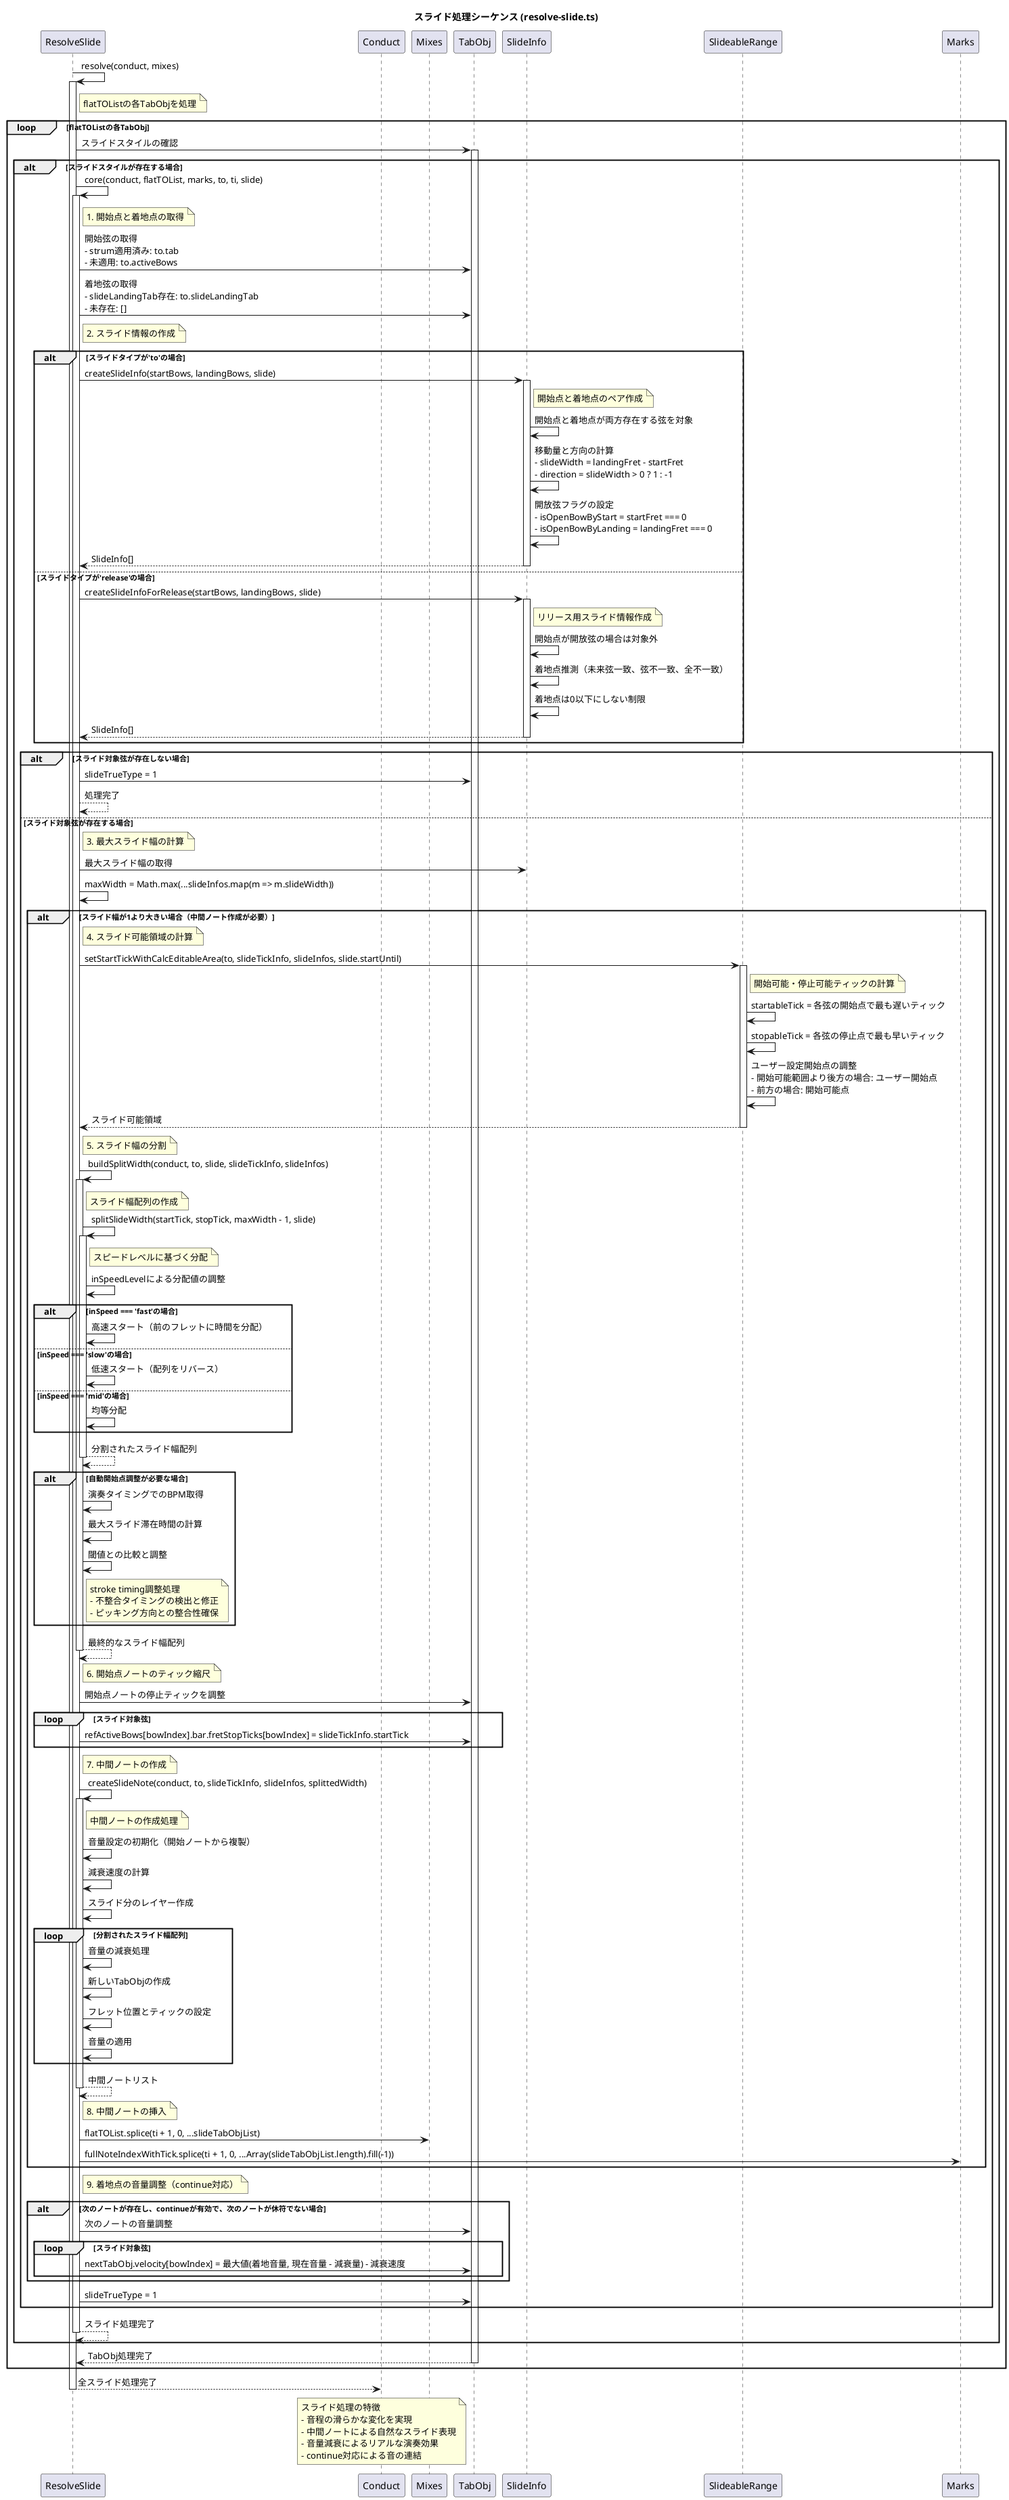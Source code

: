 @startuml resolve-slide
title スライド処理シーケンス (resolve-slide.ts)

participant "ResolveSlide" as RS
participant "Conduct" as C
participant "Mixes" as M
participant "TabObj" as TO
participant "SlideInfo" as SI
participant "SlideableRange" as SR
participant "Marks" as MK

RS -> RS: resolve(conduct, mixes)
activate RS

note right of RS: flatTOListの各TabObjを処理

loop flatTOListの各TabObj
    RS -> TO: スライドスタイルの確認
    activate TO
    
    alt スライドスタイルが存在する場合
        RS -> RS: core(conduct, flatTOList, marks, to, ti, slide)
        activate RS
        
        note right of RS: 1. 開始点と着地点の取得
        RS -> TO: 開始弦の取得\n- strum適用済み: to.tab\n- 未適用: to.activeBows
        RS -> TO: 着地弦の取得\n- slideLandingTab存在: to.slideLandingTab\n- 未存在: []
        
        note right of RS: 2. スライド情報の作成
        alt スライドタイプが'to'の場合
            RS -> SI: createSlideInfo(startBows, landingBows, slide)
            activate SI
            
            note right of SI: 開始点と着地点のペア作成
            SI -> SI: 開始点と着地点が両方存在する弦を対象
            SI -> SI: 移動量と方向の計算\n- slideWidth = landingFret - startFret\n- direction = slideWidth > 0 ? 1 : -1
            SI -> SI: 開放弦フラグの設定\n- isOpenBowByStart = startFret === 0\n- isOpenBowByLanding = landingFret === 0
            
            SI --> RS: SlideInfo[]
            deactivate SI
        else スライドタイプが'release'の場合
            RS -> SI: createSlideInfoForRelease(startBows, landingBows, slide)
            activate SI
            
            note right of SI: リリース用スライド情報作成
            SI -> SI: 開始点が開放弦の場合は対象外
            SI -> SI: 着地点推測（未来弦一致、弦不一致、全不一致）
            SI -> SI: 着地点は0以下にしない制限
            
            SI --> RS: SlideInfo[]
            deactivate SI
        end
        
        alt スライド対象弦が存在しない場合
            RS -> TO: slideTrueType = 1
            RS --> RS: 処理完了
        else スライド対象弦が存在する場合
            note right of RS: 3. 最大スライド幅の計算
            RS -> SI: 最大スライド幅の取得
            RS -> RS: maxWidth = Math.max(...slideInfos.map(m => m.slideWidth))
            
            alt スライド幅が1より大きい場合（中間ノート作成が必要）
                note right of RS: 4. スライド可能領域の計算
                RS -> SR: setStartTickWithCalcEditableArea(to, slideTickInfo, slideInfos, slide.startUntil)
                activate SR
                
                note right of SR: 開始可能・停止可能ティックの計算
                SR -> SR: startableTick = 各弦の開始点で最も遅いティック
                SR -> SR: stopableTick = 各弦の停止点で最も早いティック
                SR -> SR: ユーザー設定開始点の調整\n- 開始可能範囲より後方の場合: ユーザー開始点\n- 前方の場合: 開始可能点
                
                SR --> RS: スライド可能領域
                deactivate SR
                
                note right of RS: 5. スライド幅の分割
                RS -> RS: buildSplitWidth(conduct, to, slide, slideTickInfo, slideInfos)
                activate RS
                
                note right of RS: スライド幅配列の作成
                RS -> RS: splitSlideWidth(startTick, stopTick, maxWidth - 1, slide)
                activate RS
                
                note right of RS: スピードレベルに基づく分配
                RS -> RS: inSpeedLevelによる分配値の調整
                alt inSpeed === 'fast'の場合
                    RS -> RS: 高速スタート（前のフレットに時間を分配）
                else inSpeed === 'slow'の場合
                    RS -> RS: 低速スタート（配列をリバース）
                else inSpeed === 'mid'の場合
                    RS -> RS: 均等分配
                end
                
                RS --> RS: 分割されたスライド幅配列
                deactivate RS
                
                alt 自動開始点調整が必要な場合
                    RS -> RS: 演奏タイミングでのBPM取得
                    RS -> RS: 最大スライド滞在時間の計算
                    RS -> RS: 閾値との比較と調整
                    note right of RS: stroke timing調整処理\n- 不整合タイミングの検出と修正\n- ピッキング方向との整合性確保
                end
                
                RS --> RS: 最終的なスライド幅配列
                deactivate RS
                
                note right of RS: 6. 開始点ノートのティック縮尺
                RS -> TO: 開始点ノートの停止ティックを調整
                loop スライド対象弦
                    RS -> TO: refActiveBows[bowIndex].bar.fretStopTicks[bowIndex] = slideTickInfo.startTick
                end
                
                note right of RS: 7. 中間ノートの作成
                RS -> RS: createSlideNote(conduct, to, slideTickInfo, slideInfos, splittedWidth)
                activate RS
                
                note right of RS: 中間ノートの作成処理
                RS -> RS: 音量設定の初期化（開始ノートから複製）
                RS -> RS: 減衰速度の計算
                RS -> RS: スライド分のレイヤー作成
                
                loop 分割されたスライド幅配列
                    RS -> RS: 音量の減衰処理
                    RS -> RS: 新しいTabObjの作成
                    RS -> RS: フレット位置とティックの設定
                    RS -> RS: 音量の適用
                end
                
                RS --> RS: 中間ノートリスト
                deactivate RS
                
                note right of RS: 8. 中間ノートの挿入
                RS -> M: flatTOList.splice(ti + 1, 0, ...slideTabObjList)
                RS -> MK: fullNoteIndexWithTick.splice(ti + 1, 0, ...Array(slideTabObjList.length).fill(-1))
            end
            
            note right of RS: 9. 着地点の音量調整（continue対応）
            alt 次のノートが存在し、continueが有効で、次のノートが休符でない場合
                RS -> TO: 次のノートの音量調整
                loop スライド対象弦
                    RS -> TO: nextTabObj.velocity[bowIndex] = 最大値(着地音量, 現在音量 - 減衰量) - 減衰速度
                end
            end
            
            RS -> TO: slideTrueType = 1
        end
        
        RS --> RS: スライド処理完了
        deactivate RS
    end
    
    TO --> RS: TabObj処理完了
    deactivate TO
end

RS --> C: 全スライド処理完了
deactivate RS

note over C: スライド処理の特徴\n- 音程の滑らかな変化を実現\n- 中間ノートによる自然なスライド表現\n- 音量減衰によるリアルな演奏効果\n- continue対応による音の連結

@enduml 